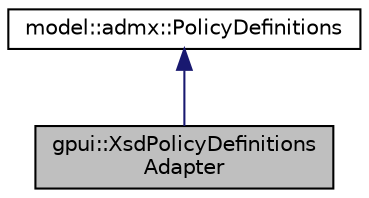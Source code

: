 digraph "gpui::XsdPolicyDefinitionsAdapter"
{
 // LATEX_PDF_SIZE
  edge [fontname="Helvetica",fontsize="10",labelfontname="Helvetica",labelfontsize="10"];
  node [fontname="Helvetica",fontsize="10",shape=record];
  Node1 [label="gpui::XsdPolicyDefinitions\lAdapter",height=0.2,width=0.4,color="black", fillcolor="grey75", style="filled", fontcolor="black",tooltip=" "];
  Node2 -> Node1 [dir="back",color="midnightblue",fontsize="10",style="solid",fontname="Helvetica"];
  Node2 [label="model::admx::PolicyDefinitions",height=0.2,width=0.4,color="black", fillcolor="white", style="filled",URL="$classmodel_1_1admx_1_1_policy_definitions.html",tooltip="The PolicyDefinitions class The PolicyDefinitions element is the document element for an ...."];
}
